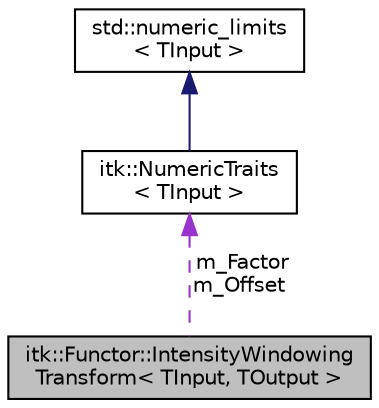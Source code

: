 digraph "itk::Functor::IntensityWindowingTransform&lt; TInput, TOutput &gt;"
{
 // LATEX_PDF_SIZE
  edge [fontname="Helvetica",fontsize="10",labelfontname="Helvetica",labelfontsize="10"];
  node [fontname="Helvetica",fontsize="10",shape=record];
  Node1 [label="itk::Functor::IntensityWindowing\lTransform\< TInput, TOutput \>",height=0.2,width=0.4,color="black", fillcolor="grey75", style="filled", fontcolor="black",tooltip=" "];
  Node2 -> Node1 [dir="back",color="darkorchid3",fontsize="10",style="dashed",label=" m_Factor\nm_Offset" ,fontname="Helvetica"];
  Node2 [label="itk::NumericTraits\l\< TInput \>",height=0.2,width=0.4,color="black", fillcolor="white", style="filled",URL="$classitk_1_1NumericTraits.html",tooltip=" "];
  Node3 -> Node2 [dir="back",color="midnightblue",fontsize="10",style="solid",fontname="Helvetica"];
  Node3 [label="std::numeric_limits\l\< TInput \>",height=0.2,width=0.4,color="black", fillcolor="white", style="filled",tooltip=" "];
}
